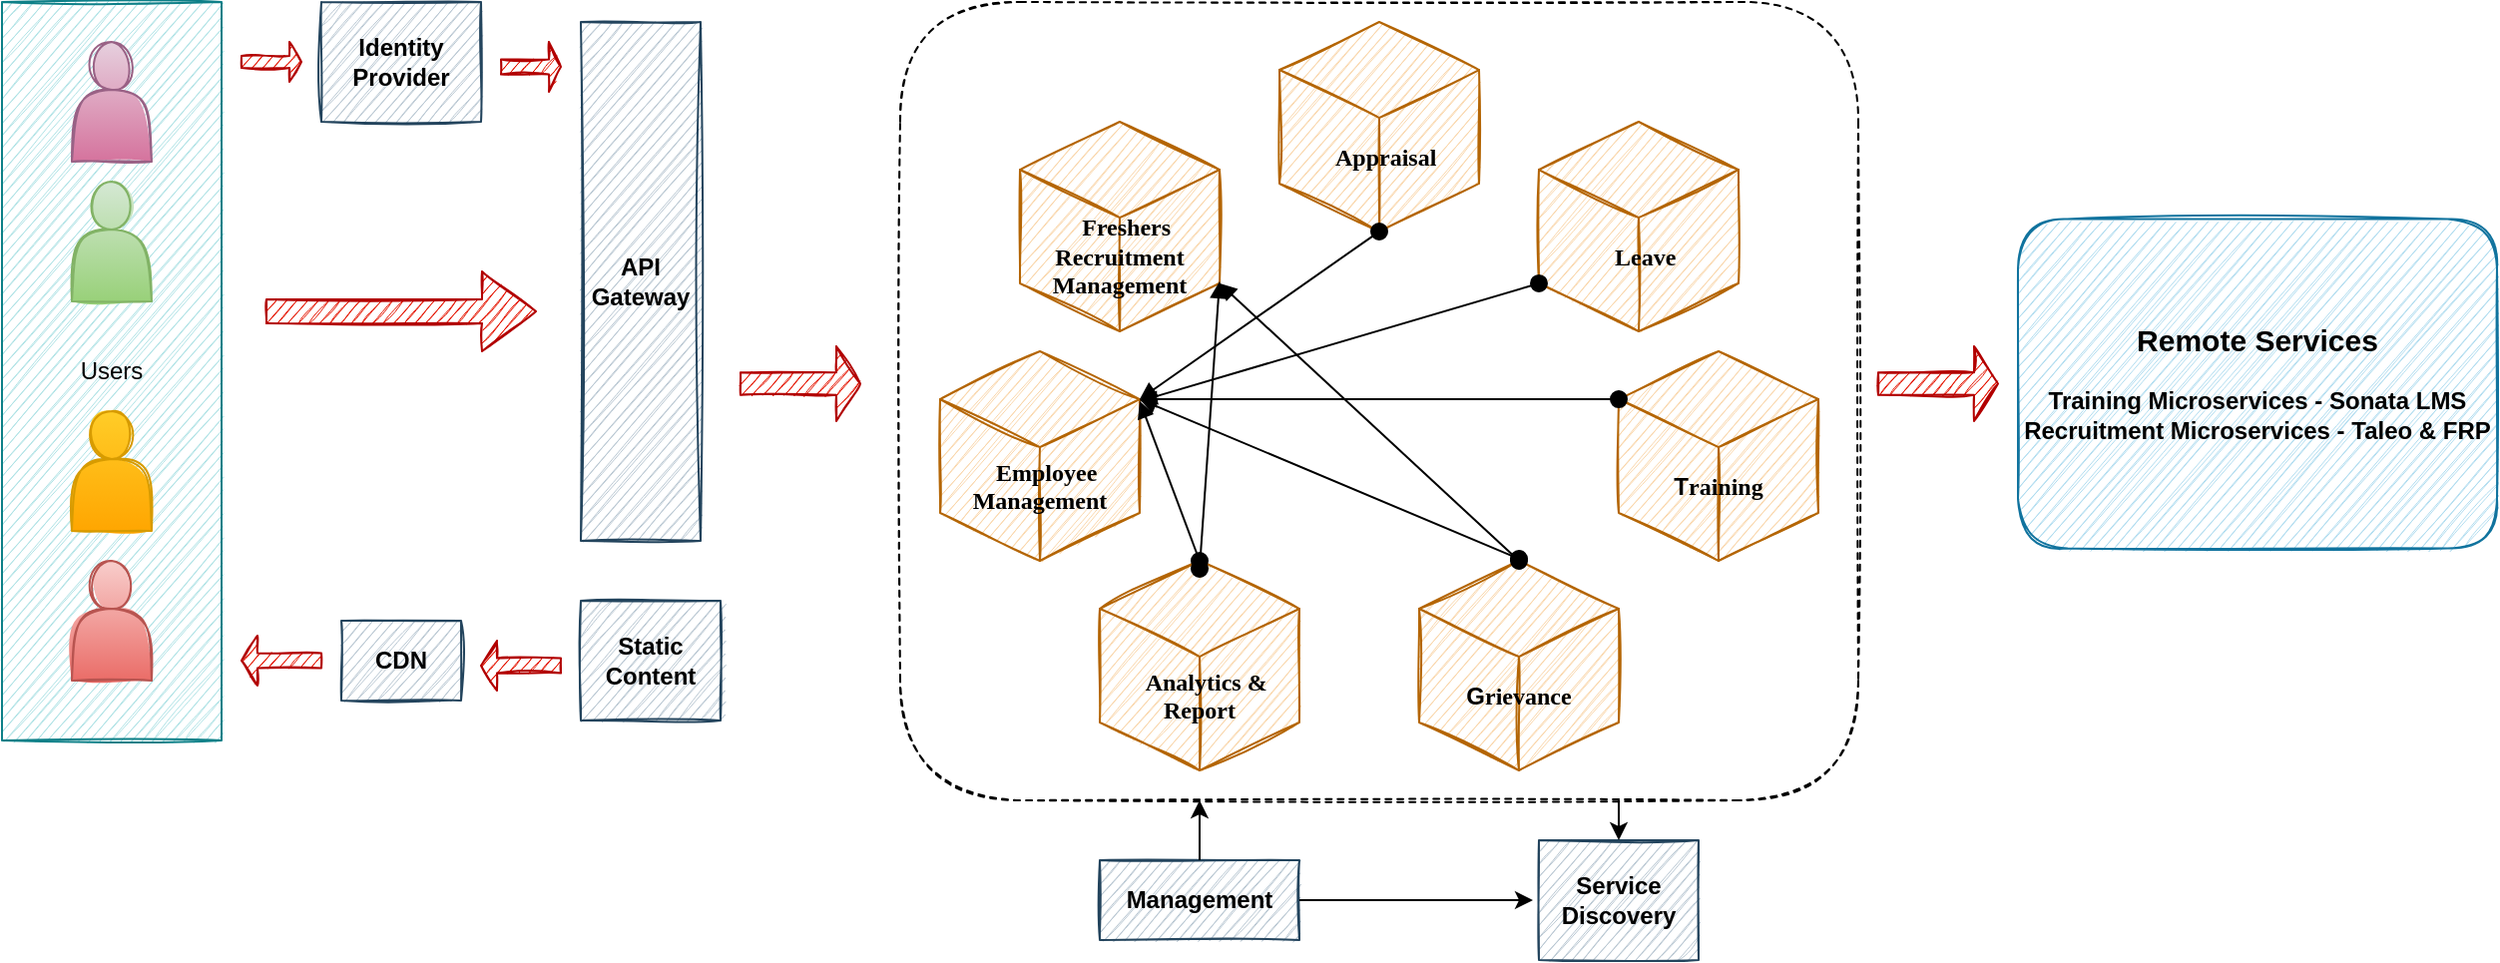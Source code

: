 <mxfile version="15.0.4" type="device"><diagram id="LZ9tjVtR5gvgIx2FIanv" name="Page-1"><mxGraphModel dx="1342" dy="614" grid="1" gridSize="10" guides="1" tooltips="1" connect="1" arrows="1" fold="1" page="1" pageScale="1" pageWidth="1400" pageHeight="850" math="0" shadow="0"><root><mxCell id="0"/><mxCell id="1" parent="0"/><mxCell id="njjd5LGb0BZWilmYXw_o-7" value="&lt;h4 style=&quot;line-height: 120%&quot;&gt;&amp;nbsp; &amp;nbsp; &amp;nbsp; &amp;nbsp; &amp;nbsp; &amp;nbsp; &amp;nbsp; &amp;nbsp; &amp;nbsp; &amp;nbsp; &amp;nbsp; &amp;nbsp; &amp;nbsp; &amp;nbsp; &amp;nbsp; &amp;nbsp; &amp;nbsp; &amp;nbsp; &amp;nbsp; &amp;nbsp; &amp;nbsp; &amp;nbsp; &amp;nbsp; &amp;nbsp; &amp;nbsp; &amp;nbsp; &amp;nbsp; &amp;nbsp; &amp;nbsp; &amp;nbsp;&amp;nbsp;&lt;b&gt;&lt;font face=&quot;Verdana&quot;&gt;Employee Management&lt;/font&gt;&lt;/b&gt;&lt;/h4&gt;" style="whiteSpace=wrap;html=1;shape=mxgraph.basic.isocube;isoAngle=15;strokeWidth=1;perimeterSpacing=0;shadow=0;sketch=1;flipH=0;flipV=0;direction=east;align=center;horizontal=1;fontSize=12;labelPosition=center;verticalLabelPosition=middle;verticalAlign=middle;gradientDirection=north;fillStyle=auto;fillColor=#fad7ac;strokeColor=#b46504;" vertex="1" parent="1"><mxGeometry x="500" y="315" width="100" height="105" as="geometry"/></mxCell><mxCell id="njjd5LGb0BZWilmYXw_o-1" value="Users" style="whiteSpace=wrap;html=1;sketch=1;fillColor=#b0e3e6;strokeColor=#0e8088;" vertex="1" parent="1"><mxGeometry x="30" y="140" width="110" height="370" as="geometry"/></mxCell><mxCell id="njjd5LGb0BZWilmYXw_o-2" value="&lt;b&gt;API Gateway&lt;/b&gt;" style="whiteSpace=wrap;html=1;sketch=1;fillColor=#bac8d3;strokeColor=#23445d;" vertex="1" parent="1"><mxGeometry x="320" y="150" width="60" height="260" as="geometry"/></mxCell><mxCell id="njjd5LGb0BZWilmYXw_o-3" value="&lt;b&gt;Identity Provider&lt;/b&gt;" style="whiteSpace=wrap;html=1;sketch=1;fillColor=#bac8d3;strokeColor=#23445d;" vertex="1" parent="1"><mxGeometry x="190" y="140" width="80" height="60" as="geometry"/></mxCell><mxCell id="njjd5LGb0BZWilmYXw_o-4" value="&lt;b&gt;Static Content&lt;/b&gt;" style="whiteSpace=wrap;html=1;sketch=1;fillColor=#bac8d3;strokeColor=#23445d;" vertex="1" parent="1"><mxGeometry x="320" y="440" width="70" height="60" as="geometry"/></mxCell><mxCell id="njjd5LGb0BZWilmYXw_o-5" value="&lt;b&gt;CDN&lt;/b&gt;" style="whiteSpace=wrap;html=1;sketch=1;fillColor=#bac8d3;strokeColor=#23445d;" vertex="1" parent="1"><mxGeometry x="200" y="450" width="60" height="40" as="geometry"/></mxCell><mxCell id="njjd5LGb0BZWilmYXw_o-8" value="" style="shape=actor;whiteSpace=wrap;html=1;fillColor=#e6d0de;strokeColor=#996185;gradientColor=#d5739d;sketch=1;" vertex="1" parent="1"><mxGeometry x="65" y="160" width="40" height="60" as="geometry"/></mxCell><mxCell id="njjd5LGb0BZWilmYXw_o-9" value="" style="shape=actor;whiteSpace=wrap;html=1;fillColor=#d5e8d4;strokeColor=#82b366;gradientColor=#97d077;sketch=1;" vertex="1" parent="1"><mxGeometry x="65" y="230" width="40" height="60" as="geometry"/></mxCell><mxCell id="njjd5LGb0BZWilmYXw_o-10" value="" style="shape=actor;whiteSpace=wrap;html=1;fillColor=#ffcd28;strokeColor=#d79b00;gradientColor=#ffa500;sketch=1;" vertex="1" parent="1"><mxGeometry x="65" y="345" width="40" height="60" as="geometry"/></mxCell><mxCell id="njjd5LGb0BZWilmYXw_o-11" value="" style="shape=actor;whiteSpace=wrap;html=1;fillColor=#f8cecc;strokeColor=#b85450;gradientColor=#ea6b66;sketch=1;" vertex="1" parent="1"><mxGeometry x="65" y="420" width="40" height="60" as="geometry"/></mxCell><mxCell id="njjd5LGb0BZWilmYXw_o-12" value="&lt;h4 style=&quot;line-height: 120%&quot;&gt;&amp;nbsp; &amp;nbsp; &amp;nbsp; &amp;nbsp; &amp;nbsp; &amp;nbsp; &amp;nbsp; &amp;nbsp; &amp;nbsp; &amp;nbsp; &amp;nbsp; &amp;nbsp; &amp;nbsp; &amp;nbsp; &amp;nbsp; &amp;nbsp; &amp;nbsp; &amp;nbsp; &amp;nbsp; &amp;nbsp; &amp;nbsp; &amp;nbsp; &amp;nbsp; &amp;nbsp; &amp;nbsp; &amp;nbsp; &amp;nbsp; &amp;nbsp; &amp;nbsp; &amp;nbsp;&amp;nbsp;&lt;b&gt;&lt;font face=&quot;Verdana&quot;&gt;Freshers Recruitment Management&lt;/font&gt;&lt;/b&gt;&lt;/h4&gt;" style="whiteSpace=wrap;html=1;shape=mxgraph.basic.isocube;isoAngle=15;strokeWidth=1;perimeterSpacing=0;shadow=0;sketch=1;flipH=0;flipV=0;direction=east;align=center;horizontal=1;fontSize=12;labelPosition=center;verticalLabelPosition=middle;verticalAlign=middle;gradientDirection=north;fillStyle=auto;fillColor=#fad7ac;strokeColor=#b46504;" vertex="1" parent="1"><mxGeometry x="540" y="200" width="100" height="105" as="geometry"/></mxCell><mxCell id="njjd5LGb0BZWilmYXw_o-13" value="&lt;h4 style=&quot;line-height: 120%&quot;&gt;&amp;nbsp; &amp;nbsp; &amp;nbsp; &amp;nbsp; &amp;nbsp; &amp;nbsp; &amp;nbsp; &amp;nbsp; &amp;nbsp; &amp;nbsp; &amp;nbsp; &amp;nbsp; &amp;nbsp; &amp;nbsp; &amp;nbsp; &amp;nbsp; &amp;nbsp; &amp;nbsp; &amp;nbsp; &amp;nbsp; &amp;nbsp; &amp;nbsp; &amp;nbsp; &amp;nbsp; &amp;nbsp; &amp;nbsp; &amp;nbsp; &amp;nbsp; &amp;nbsp; &amp;nbsp;&amp;nbsp;&lt;b&gt;&lt;font face=&quot;Verdana&quot;&gt;Appraisal&lt;/font&gt;&lt;/b&gt;&lt;/h4&gt;" style="whiteSpace=wrap;html=1;shape=mxgraph.basic.isocube;isoAngle=15;strokeWidth=1;perimeterSpacing=0;shadow=0;sketch=1;flipH=0;flipV=0;direction=east;align=center;horizontal=1;fontSize=12;labelPosition=center;verticalLabelPosition=middle;verticalAlign=middle;gradientDirection=north;fillStyle=auto;fillColor=#fad7ac;strokeColor=#b46504;" vertex="1" parent="1"><mxGeometry x="670" y="150" width="100" height="105" as="geometry"/></mxCell><mxCell id="njjd5LGb0BZWilmYXw_o-14" value="&lt;h4 style=&quot;line-height: 120%&quot;&gt;&amp;nbsp; &amp;nbsp; &amp;nbsp; &amp;nbsp; &amp;nbsp; &amp;nbsp; &amp;nbsp; &amp;nbsp; &amp;nbsp; &amp;nbsp; &amp;nbsp; &amp;nbsp; &amp;nbsp; &amp;nbsp; &amp;nbsp; &amp;nbsp; &amp;nbsp; &amp;nbsp; &amp;nbsp; &amp;nbsp; &amp;nbsp; &amp;nbsp; &amp;nbsp; &amp;nbsp; &amp;nbsp; &amp;nbsp; &amp;nbsp; &amp;nbsp; &amp;nbsp; &amp;nbsp;&amp;nbsp;&lt;b&gt;&lt;font face=&quot;Verdana&quot;&gt;Leave&lt;/font&gt;&lt;/b&gt;&lt;/h4&gt;" style="whiteSpace=wrap;html=1;shape=mxgraph.basic.isocube;isoAngle=15;strokeWidth=1;perimeterSpacing=0;shadow=0;sketch=1;flipH=0;flipV=0;direction=east;align=center;horizontal=1;fontSize=12;labelPosition=center;verticalLabelPosition=middle;verticalAlign=middle;gradientDirection=north;fillStyle=auto;fillColor=#fad7ac;strokeColor=#b46504;" vertex="1" parent="1"><mxGeometry x="800" y="200" width="100" height="105" as="geometry"/></mxCell><mxCell id="njjd5LGb0BZWilmYXw_o-15" value="&lt;h4 style=&quot;line-height: 120%&quot;&gt;&amp;nbsp; &amp;nbsp; &amp;nbsp; &amp;nbsp; &amp;nbsp; &amp;nbsp; &amp;nbsp; &amp;nbsp; &amp;nbsp; &amp;nbsp; &amp;nbsp; &amp;nbsp; &amp;nbsp; &amp;nbsp; &amp;nbsp; &amp;nbsp; &amp;nbsp; &amp;nbsp; &amp;nbsp; &amp;nbsp; &amp;nbsp; &amp;nbsp; &amp;nbsp; &amp;nbsp; &amp;nbsp; &amp;nbsp; &amp;nbsp; &amp;nbsp; &amp;nbsp; &amp;nbsp; G&lt;b&gt;&lt;font face=&quot;Verdana&quot;&gt;rievance&lt;/font&gt;&lt;/b&gt;&lt;/h4&gt;" style="whiteSpace=wrap;html=1;shape=mxgraph.basic.isocube;isoAngle=15;strokeWidth=1;perimeterSpacing=0;shadow=0;sketch=1;flipH=0;flipV=0;direction=east;align=center;horizontal=1;fontSize=12;labelPosition=center;verticalLabelPosition=middle;verticalAlign=middle;gradientDirection=north;fillStyle=auto;fillColor=#fad7ac;strokeColor=#b46504;" vertex="1" parent="1"><mxGeometry x="740" y="420" width="100" height="105" as="geometry"/></mxCell><mxCell id="njjd5LGb0BZWilmYXw_o-16" value="&lt;h4 style=&quot;line-height: 120%&quot;&gt;&amp;nbsp; &amp;nbsp; &amp;nbsp; &amp;nbsp; &amp;nbsp; &amp;nbsp; &amp;nbsp; &amp;nbsp; &amp;nbsp; &amp;nbsp; &amp;nbsp; &amp;nbsp; &amp;nbsp; &amp;nbsp; &amp;nbsp; &amp;nbsp; &amp;nbsp; &amp;nbsp; &amp;nbsp; &amp;nbsp; &amp;nbsp; &amp;nbsp; &amp;nbsp; &amp;nbsp; &amp;nbsp; &amp;nbsp; &amp;nbsp; &amp;nbsp; &amp;nbsp; &amp;nbsp; T&lt;b&gt;&lt;font face=&quot;Verdana&quot;&gt;raining&lt;/font&gt;&lt;/b&gt;&lt;/h4&gt;" style="whiteSpace=wrap;html=1;shape=mxgraph.basic.isocube;isoAngle=15;strokeWidth=1;perimeterSpacing=0;shadow=0;sketch=1;flipH=0;flipV=0;direction=east;align=center;horizontal=1;fontSize=12;labelPosition=center;verticalLabelPosition=middle;verticalAlign=middle;gradientDirection=north;fillStyle=auto;fillColor=#fad7ac;strokeColor=#b46504;" vertex="1" parent="1"><mxGeometry x="840" y="315" width="100" height="105" as="geometry"/></mxCell><mxCell id="njjd5LGb0BZWilmYXw_o-17" value="&lt;h4 style=&quot;line-height: 120%&quot;&gt;&amp;nbsp; &amp;nbsp; &amp;nbsp; &amp;nbsp; &amp;nbsp; &amp;nbsp; &amp;nbsp; &amp;nbsp; &amp;nbsp; &amp;nbsp; &amp;nbsp; &amp;nbsp; &amp;nbsp; &amp;nbsp; &amp;nbsp; &amp;nbsp; &amp;nbsp; &amp;nbsp; &amp;nbsp; &amp;nbsp; &amp;nbsp; &amp;nbsp; &amp;nbsp; &amp;nbsp; &amp;nbsp; &amp;nbsp; &amp;nbsp; &amp;nbsp; &amp;nbsp; &amp;nbsp;&amp;nbsp;&lt;b&gt;&lt;font face=&quot;Verdana&quot;&gt;Analytics &amp;amp; Report&lt;/font&gt;&lt;/b&gt;&lt;/h4&gt;" style="whiteSpace=wrap;html=1;shape=mxgraph.basic.isocube;isoAngle=15;strokeWidth=1;perimeterSpacing=0;shadow=0;sketch=1;flipH=0;flipV=0;direction=east;align=center;horizontal=1;fontSize=12;labelPosition=center;verticalLabelPosition=middle;verticalAlign=middle;gradientDirection=north;fillStyle=auto;fillColor=#fad7ac;strokeColor=#b46504;" vertex="1" parent="1"><mxGeometry x="580" y="420" width="100" height="105" as="geometry"/></mxCell><mxCell id="njjd5LGb0BZWilmYXw_o-27" value="" style="html=1;verticalAlign=bottom;startArrow=oval;startFill=1;endArrow=block;startSize=8;fontSize=12;exitX=0.5;exitY=1;exitDx=0;exitDy=0;exitPerimeter=0;entryX=0;entryY=0;entryDx=100;entryDy=24.008;entryPerimeter=0;" edge="1" parent="1" source="njjd5LGb0BZWilmYXw_o-13" target="njjd5LGb0BZWilmYXw_o-7"><mxGeometry x="1" y="-424" width="60" relative="1" as="geometry"><mxPoint x="690" y="324.5" as="sourcePoint"/><mxPoint x="630" y="324.5" as="targetPoint"/><mxPoint x="300" y="-124" as="offset"/></mxGeometry></mxCell><mxCell id="njjd5LGb0BZWilmYXw_o-28" value="" style="html=1;verticalAlign=bottom;startArrow=oval;startFill=1;endArrow=block;startSize=8;fontSize=12;exitX=0;exitY=0;exitDx=0;exitDy=24.008;exitPerimeter=0;entryX=0;entryY=0;entryDx=100;entryDy=24.008;entryPerimeter=0;" edge="1" parent="1" source="njjd5LGb0BZWilmYXw_o-16" target="njjd5LGb0BZWilmYXw_o-7"><mxGeometry x="1" y="-424" width="60" relative="1" as="geometry"><mxPoint x="750" y="345" as="sourcePoint"/><mxPoint x="690" y="345" as="targetPoint"/><mxPoint x="300" y="-124" as="offset"/></mxGeometry></mxCell><mxCell id="njjd5LGb0BZWilmYXw_o-29" value="" style="html=1;verticalAlign=bottom;startArrow=oval;startFill=1;endArrow=block;startSize=8;fontSize=12;exitX=0.5;exitY=0;exitDx=0;exitDy=0;exitPerimeter=0;entryX=0;entryY=0;entryDx=100;entryDy=80.992;entryPerimeter=0;" edge="1" parent="1" source="njjd5LGb0BZWilmYXw_o-15" target="njjd5LGb0BZWilmYXw_o-12"><mxGeometry x="1" y="-424" width="60" relative="1" as="geometry"><mxPoint x="790" y="380" as="sourcePoint"/><mxPoint x="730" y="380" as="targetPoint"/><mxPoint x="300" y="-124" as="offset"/></mxGeometry></mxCell><mxCell id="njjd5LGb0BZWilmYXw_o-30" value="" style="html=1;verticalAlign=bottom;startArrow=oval;startFill=1;endArrow=block;startSize=8;fontSize=12;exitX=0.5;exitY=0;exitDx=0;exitDy=0;exitPerimeter=0;" edge="1" parent="1" source="njjd5LGb0BZWilmYXw_o-17"><mxGeometry x="1" y="-424" width="60" relative="1" as="geometry"><mxPoint x="670" y="405" as="sourcePoint"/><mxPoint x="600" y="340" as="targetPoint"/><mxPoint x="300" y="-124" as="offset"/></mxGeometry></mxCell><mxCell id="njjd5LGb0BZWilmYXw_o-31" value="" style="html=1;verticalAlign=bottom;startArrow=oval;startFill=1;endArrow=block;startSize=8;fontSize=12;" edge="1" parent="1"><mxGeometry x="1" y="-424" width="60" relative="1" as="geometry"><mxPoint x="630" y="424" as="sourcePoint"/><mxPoint x="640" y="280" as="targetPoint"/><mxPoint x="300" y="-124" as="offset"/></mxGeometry></mxCell><mxCell id="njjd5LGb0BZWilmYXw_o-33" value="" style="html=1;verticalAlign=bottom;startArrow=oval;startFill=1;endArrow=block;startSize=8;fontSize=12;entryX=0;entryY=0;entryDx=100;entryDy=24.008;entryPerimeter=0;" edge="1" parent="1" target="njjd5LGb0BZWilmYXw_o-7"><mxGeometry x="1" y="-424" width="60" relative="1" as="geometry"><mxPoint x="790" y="419" as="sourcePoint"/><mxPoint x="720" y="419" as="targetPoint"/><mxPoint x="300" y="-124" as="offset"/></mxGeometry></mxCell><mxCell id="njjd5LGb0BZWilmYXw_o-34" value="" style="html=1;verticalAlign=bottom;startArrow=oval;startFill=1;endArrow=block;startSize=8;fontSize=12;exitX=0;exitY=0;exitDx=0;exitDy=80.992;exitPerimeter=0;" edge="1" parent="1" source="njjd5LGb0BZWilmYXw_o-14"><mxGeometry x="1" y="-424" width="60" relative="1" as="geometry"><mxPoint x="790" y="283" as="sourcePoint"/><mxPoint x="600" y="340" as="targetPoint"/><mxPoint x="300" y="-124" as="offset"/></mxGeometry></mxCell><mxCell id="njjd5LGb0BZWilmYXw_o-37" value="" style="rounded=1;whiteSpace=wrap;html=1;shadow=0;sketch=1;fontSize=12;strokeWidth=1;gradientDirection=north;align=center;verticalAlign=middle;glass=0;fillColor=none;dashed=1;" vertex="1" parent="1"><mxGeometry x="480" y="140" width="480" height="400" as="geometry"/></mxCell><mxCell id="njjd5LGb0BZWilmYXw_o-39" value="&lt;b&gt;Service Discovery&lt;/b&gt;" style="whiteSpace=wrap;html=1;sketch=1;fillColor=#bac8d3;strokeColor=#23445d;" vertex="1" parent="1"><mxGeometry x="800" y="560" width="80" height="60" as="geometry"/></mxCell><mxCell id="njjd5LGb0BZWilmYXw_o-40" value="&lt;b&gt;Management&lt;/b&gt;" style="whiteSpace=wrap;html=1;sketch=1;fillColor=#bac8d3;strokeColor=#23445d;" vertex="1" parent="1"><mxGeometry x="580" y="570" width="100" height="40" as="geometry"/></mxCell><mxCell id="njjd5LGb0BZWilmYXw_o-43" value="" style="endArrow=classic;html=1;fontSize=12;exitX=0.75;exitY=1;exitDx=0;exitDy=0;" edge="1" parent="1" source="njjd5LGb0BZWilmYXw_o-37" target="njjd5LGb0BZWilmYXw_o-39"><mxGeometry width="50" height="50" relative="1" as="geometry"><mxPoint x="940" y="570" as="sourcePoint"/><mxPoint x="910" y="600" as="targetPoint"/></mxGeometry></mxCell><mxCell id="njjd5LGb0BZWilmYXw_o-44" value="" style="endArrow=classic;html=1;fontSize=12;" edge="1" parent="1"><mxGeometry width="50" height="50" relative="1" as="geometry"><mxPoint x="680" y="590" as="sourcePoint"/><mxPoint x="797" y="590" as="targetPoint"/></mxGeometry></mxCell><mxCell id="njjd5LGb0BZWilmYXw_o-45" value="" style="endArrow=classic;html=1;fontSize=12;exitX=0.5;exitY=0;exitDx=0;exitDy=0;" edge="1" parent="1" source="njjd5LGb0BZWilmYXw_o-40"><mxGeometry width="50" height="50" relative="1" as="geometry"><mxPoint x="860" y="560" as="sourcePoint"/><mxPoint x="630" y="540" as="targetPoint"/></mxGeometry></mxCell><mxCell id="njjd5LGb0BZWilmYXw_o-47" value="" style="shape=singleArrow;whiteSpace=wrap;html=1;shadow=0;glass=0;sketch=1;fontSize=12;strokeColor=#B20000;strokeWidth=1;gradientDirection=north;align=center;verticalAlign=middle;fillColor=#e51400;fontColor=#ffffff;" vertex="1" parent="1"><mxGeometry x="150" y="160" width="30" height="20" as="geometry"/></mxCell><mxCell id="njjd5LGb0BZWilmYXw_o-48" value="" style="shape=singleArrow;whiteSpace=wrap;html=1;shadow=0;glass=0;sketch=1;fontSize=12;strokeColor=#B20000;strokeWidth=1;gradientDirection=north;align=center;verticalAlign=middle;fillColor=#e51400;fontColor=#ffffff;" vertex="1" parent="1"><mxGeometry x="280" y="160" width="30" height="25" as="geometry"/></mxCell><mxCell id="njjd5LGb0BZWilmYXw_o-49" value="" style="shape=singleArrow;whiteSpace=wrap;html=1;shadow=0;glass=0;sketch=1;fontSize=12;strokeColor=#B20000;strokeWidth=1;gradientDirection=north;align=center;verticalAlign=middle;fillColor=#e51400;fontColor=#ffffff;" vertex="1" parent="1"><mxGeometry x="162.5" y="275" width="135" height="40" as="geometry"/></mxCell><mxCell id="njjd5LGb0BZWilmYXw_o-50" value="" style="shape=singleArrow;whiteSpace=wrap;html=1;shadow=0;glass=0;sketch=1;fontSize=12;strokeColor=#B20000;strokeWidth=1;gradientDirection=north;align=center;verticalAlign=middle;fillColor=#e51400;fontColor=#ffffff;direction=west;" vertex="1" parent="1"><mxGeometry x="270" y="460" width="40" height="25" as="geometry"/></mxCell><mxCell id="njjd5LGb0BZWilmYXw_o-51" value="" style="shape=singleArrow;whiteSpace=wrap;html=1;shadow=0;glass=0;sketch=1;fontSize=12;strokeColor=#B20000;strokeWidth=1;gradientDirection=north;align=center;verticalAlign=middle;fillColor=#e51400;fontColor=#ffffff;direction=west;" vertex="1" parent="1"><mxGeometry x="150" y="457.5" width="40" height="25" as="geometry"/></mxCell><mxCell id="njjd5LGb0BZWilmYXw_o-52" value="" style="shape=singleArrow;whiteSpace=wrap;html=1;shadow=0;glass=0;sketch=1;fontSize=12;strokeColor=#B20000;strokeWidth=1;gradientDirection=north;align=center;verticalAlign=middle;fillColor=#e51400;fontColor=#ffffff;direction=east;" vertex="1" parent="1"><mxGeometry x="400" y="312.5" width="60" height="37.5" as="geometry"/></mxCell><mxCell id="njjd5LGb0BZWilmYXw_o-53" value="&lt;b&gt;&lt;font style=&quot;font-size: 15px&quot;&gt;Remote Services&lt;/font&gt;&lt;br&gt;&lt;br&gt;Training Microservices - Sonata LMS&lt;br&gt;Recruitment Microservices - Taleo &amp;amp; FRP&lt;/b&gt;" style="rounded=1;whiteSpace=wrap;html=1;shadow=0;glass=0;sketch=1;fontSize=12;strokeColor=#10739e;strokeWidth=1;gradientDirection=north;align=center;verticalAlign=middle;fillColor=#b1ddf0;" vertex="1" parent="1"><mxGeometry x="1040" y="248.75" width="240" height="165" as="geometry"/></mxCell><mxCell id="njjd5LGb0BZWilmYXw_o-54" value="" style="shape=singleArrow;whiteSpace=wrap;html=1;shadow=0;glass=0;sketch=1;fontSize=12;strokeColor=#B20000;strokeWidth=1;gradientDirection=north;align=center;verticalAlign=middle;fillColor=#e51400;fontColor=#ffffff;direction=east;" vertex="1" parent="1"><mxGeometry x="970" y="312.5" width="60" height="37.5" as="geometry"/></mxCell></root></mxGraphModel></diagram></mxfile>